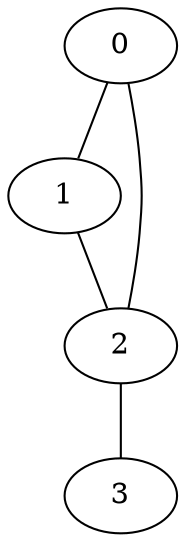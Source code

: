 graph {
  "0"[pos="10,10"];
  "1"[pos="0,2"];
  "2"[pos="22,13"];
  "3"[pos="13,22"];
  "0" -- "1";
  "0" -- "2";
  "1" -- "2";
  "2" -- "3"
}
